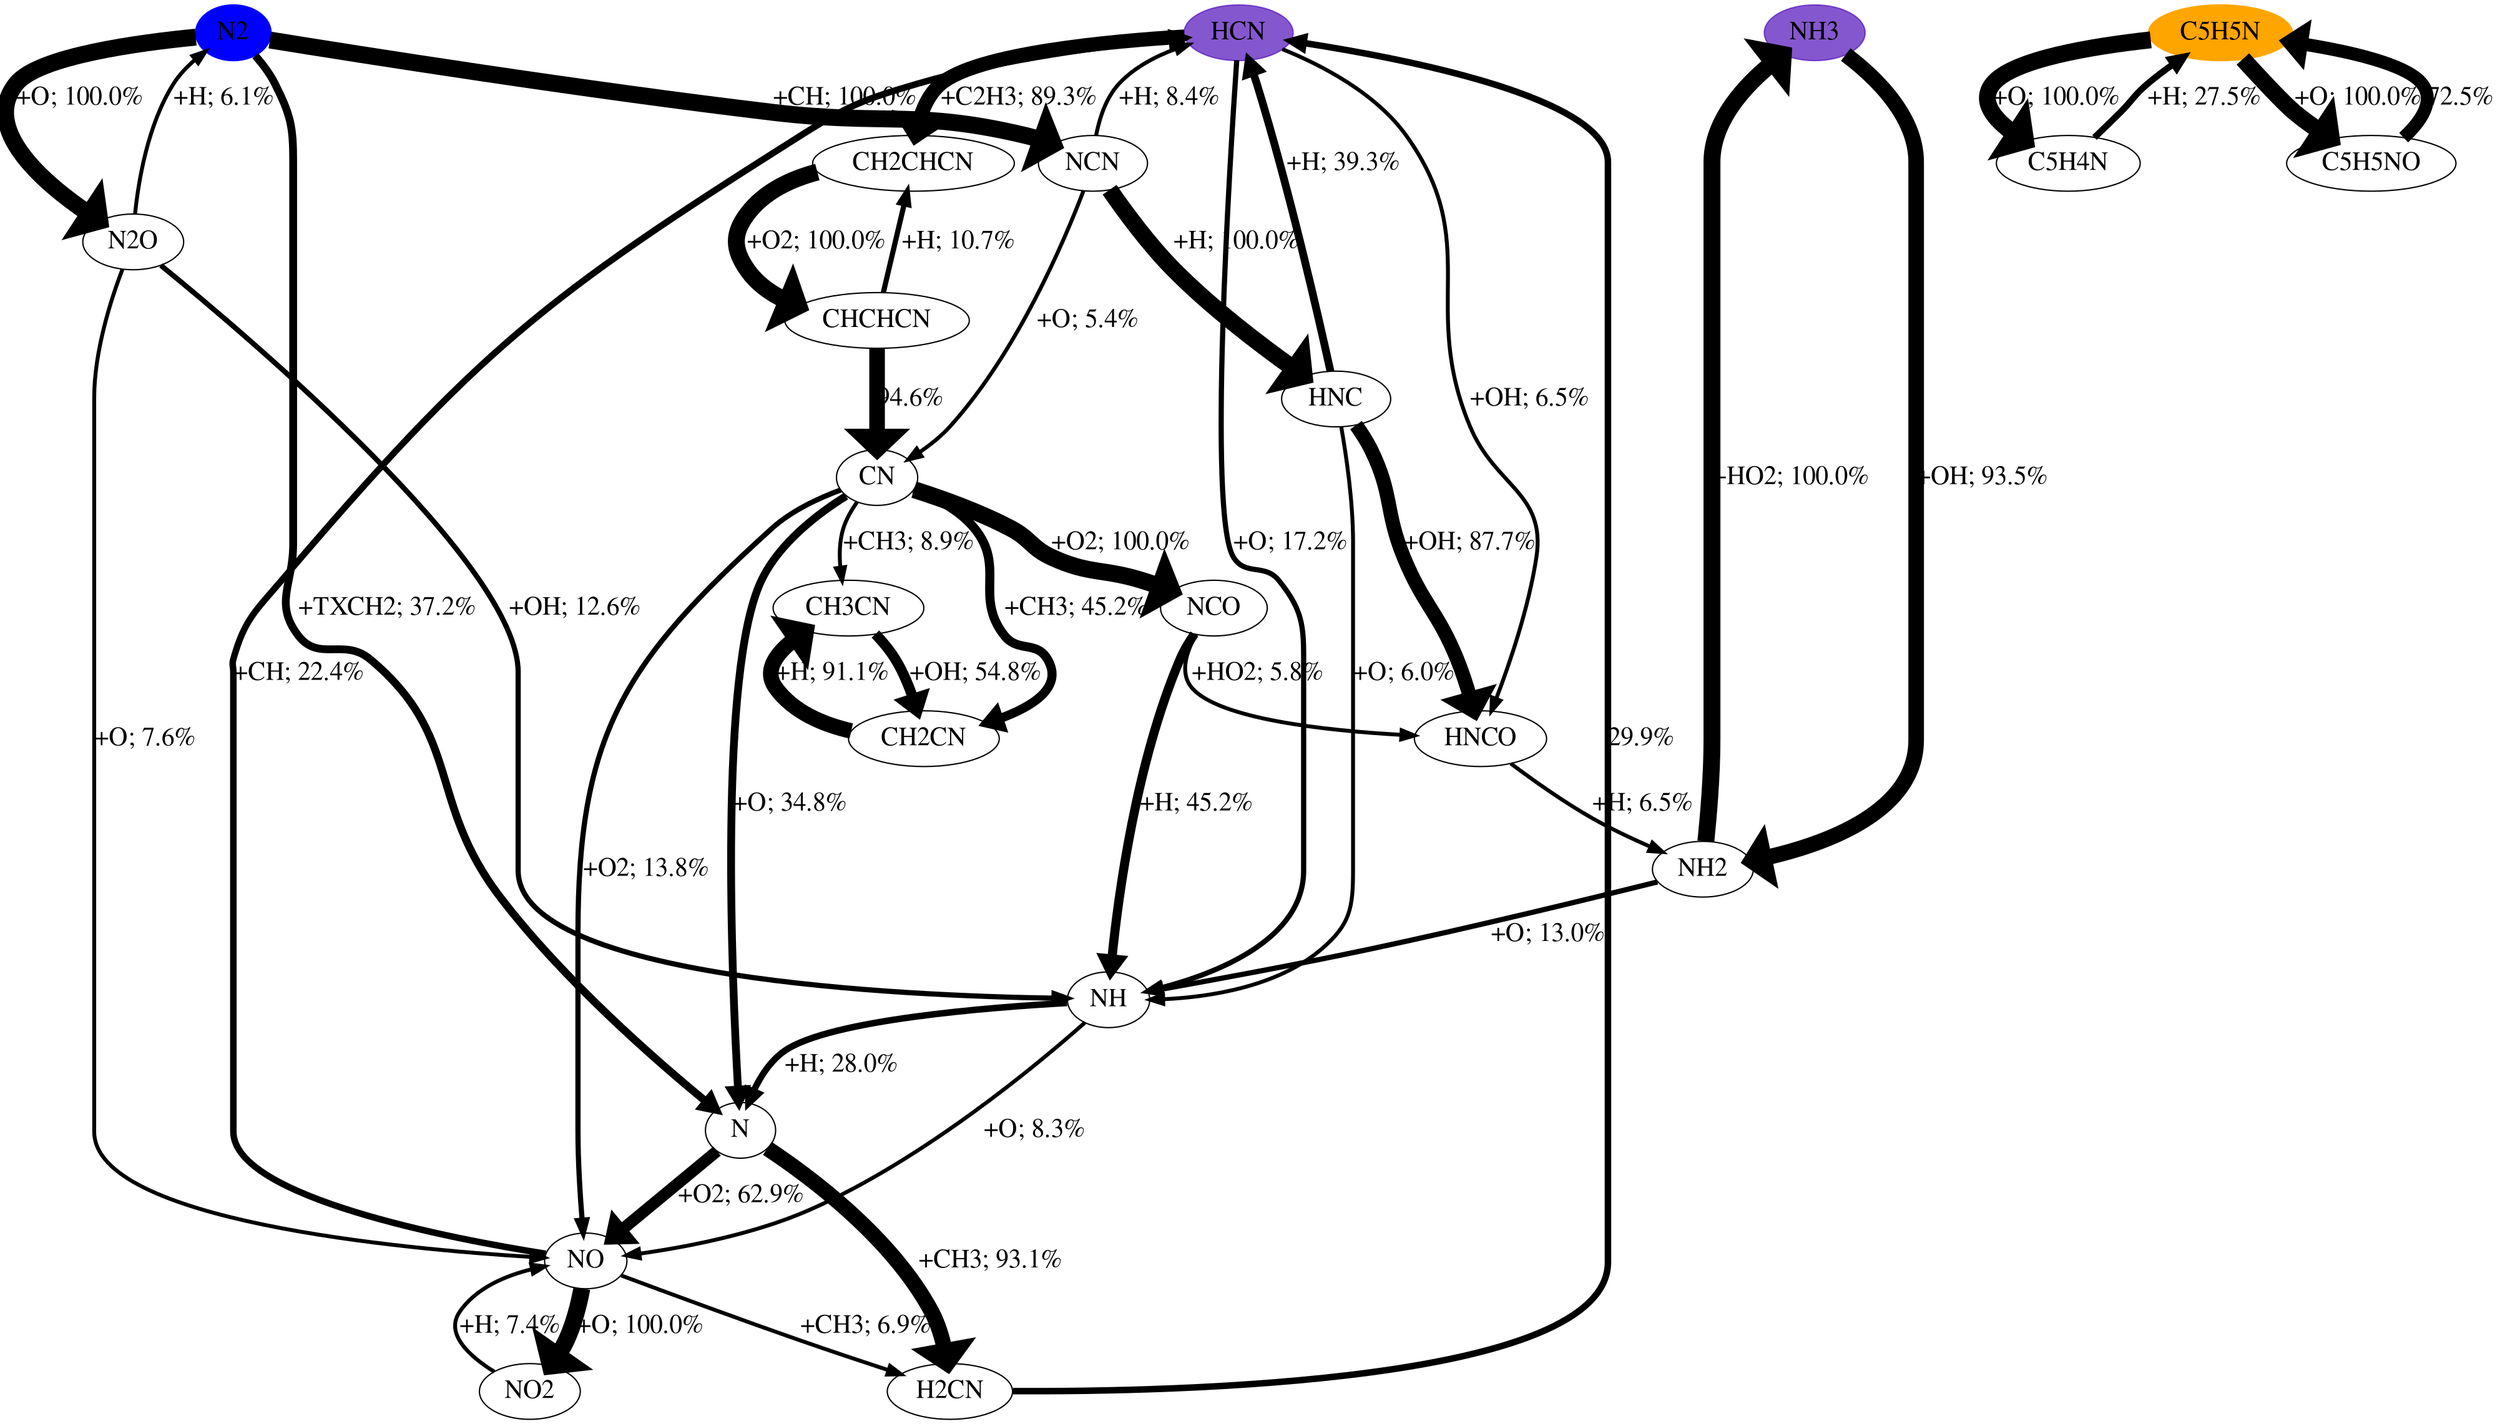 digraph {
    graph [b="0,0,1558,558", rankdir=TB, center=true];
	NO -> NO2 [label="+O; 100.0%" fontcolor=black fontname=Times fontsize=20 penwidth=13]
	NO -> HCN [label="+CH; 22.4%" fontcolor=black fontname=Times fontsize=20 penwidth=5]
	NO -> H2CN [label="+CH3; 6.9%" fontcolor=black fontname=Times fontsize=20 penwidth=3]
	NH3 -> NH2 [label="+OH; 93.5%" fontcolor=black fontname=Times fontsize=20 penwidth=12]
	NO2 -> NO [label="+H; 7.4%" fontcolor=black fontname=Times fontsize=20 penwidth=3]
	C5H5N -> C5H4N [label="+O; 100.0%" fontcolor=black fontname=Times fontsize=20 penwidth=13]
	C5H5N -> C5H5NO [label="+O; 100.0%" fontcolor=black fontname=Times fontsize=20 penwidth=13]
	HCN -> NH [label="+O; 17.2%" fontcolor=black fontname=Times fontsize=20 penwidth=4]
	HCN -> HNCO [label="+OH; 6.5%" fontcolor=black fontname=Times fontsize=20 penwidth=3]
	HCN -> CH2CHCN [label="+C2H3; 89.3%" fontcolor=black fontname=Times fontsize=20 penwidth=11]
	N2 -> N [label="+TXCH2; 37.2%" fontcolor=black fontname=Times fontsize=20 penwidth=6]
	N2 -> N2O [label="+O; 100.0%" fontcolor=black fontname=Times fontsize=20 penwidth=13]
	N2 -> NCN [label="+CH; 100.0%" fontcolor=black fontname=Times fontsize=20 penwidth=13]
	H2CN -> HCN [label="29.9%" fontcolor=black fontname=Times fontsize=20 penwidth=5]
	NH2 -> NH [label="+O; 13.0%" fontcolor=black fontname=Times fontsize=20 penwidth=4]
	NH2 -> NH3 [label="+HO2; 100.0%" fontcolor=black fontname=Times fontsize=20 penwidth=13]
	C5H4N -> C5H5N [label="+H; 27.5%" fontcolor=black fontname=Times fontsize=20 penwidth=5]
	C5H5NO -> C5H5N [label="72.5%" fontcolor=black fontname=Times fontsize=20 penwidth=10]
	NH -> N [label="+H; 28.0%" fontcolor=black fontname=Times fontsize=20 penwidth=5]
	NH -> NO [label="+O; 8.3%" fontcolor=black fontname=Times fontsize=20 penwidth=3]
	HNCO -> NH2 [label="+H; 6.5%" fontcolor=black fontname=Times fontsize=20 penwidth=3]
	CH2CHCN -> CHCHCN [label="+O2; 100.0%" fontcolor=black fontname=Times fontsize=20 penwidth=13]
	N -> NO [label="+O2; 62.9%" fontcolor=black fontname=Times fontsize=20 penwidth=9]
	N -> H2CN [label="+CH3; 93.1%" fontcolor=black fontname=Times fontsize=20 penwidth=12]
	N2O -> N2 [label="+H; 6.1%" fontcolor=black fontname=Times fontsize=20 penwidth=3]
	N2O -> NH [label="+OH; 12.6%" fontcolor=black fontname=Times fontsize=20 penwidth=4]
	N2O -> NO [label="+O; 7.6%" fontcolor=black fontname=Times fontsize=20 penwidth=3]
	NCN -> HCN [label="+H; 8.4%" fontcolor=black fontname=Times fontsize=20 penwidth=3]
	NCN -> HNC [label="+H; 100.0%" fontcolor=black fontname=Times fontsize=20 penwidth=13]
	NCN -> CN [label="+O; 5.4%" fontcolor=black fontname=Times fontsize=20 penwidth=3]
	CHCHCN -> CN [label="94.6%" fontcolor=black fontname=Times fontsize=20 penwidth=12]
	CHCHCN -> CH2CHCN [label="+H; 10.7%" fontcolor=black fontname=Times fontsize=20 penwidth=4]
	HNC -> NH [label="+O; 6.0%" fontcolor=black fontname=Times fontsize=20 penwidth=3]
	HNC -> HCN [label="+H; 39.3%" fontcolor=black fontname=Times fontsize=20 penwidth=6]
	HNC -> HNCO [label="+OH; 87.7%" fontcolor=black fontname=Times fontsize=20 penwidth=11]
	CN -> N [label="+O; 34.8%" fontcolor=black fontname=Times fontsize=20 penwidth=6]
	CN -> NO [label="+O2; 13.8%" fontcolor=black fontname=Times fontsize=20 penwidth=4]
	CN -> NCO [label="+O2; 100.0%" fontcolor=black fontname=Times fontsize=20 penwidth=13]
	CN -> CH3CN [label="+CH3; 8.9%" fontcolor=black fontname=Times fontsize=20 penwidth=3]
	CN -> CH2CN [label="+CH3; 45.2%" fontcolor=black fontname=Times fontsize=20 penwidth=7]
	NCO -> NH [label="+H; 45.2%" fontcolor=black fontname=Times fontsize=20 penwidth=7]
	NCO -> HNCO [label="+HO2; 5.8%" fontcolor=black fontname=Times fontsize=20 penwidth=3]
	CH3CN -> CH2CN [label="+OH; 54.8%" fontcolor=black fontname=Times fontsize=20 penwidth=8]
	CH2CN -> CH3CN [label="+H; 91.1%" fontcolor=black fontname=Times fontsize=20 penwidth=12]
	NO [fontname=Times fontsize=20]
	NH3 [fontname=Times fontsize=20]
	NO2 [fontname=Times fontsize=20]
	C5H5N [fontname=Times fontsize=20]
	HCN [fontname=Times fontsize=20]
	N2 [fontname=Times fontsize=20]
	H2CN [fontname=Times fontsize=20]
	NH2 [fontname=Times fontsize=20]
	C5H4N [fontname=Times fontsize=20]
	C5H5NO [fontname=Times fontsize=20]
	NH [fontname=Times fontsize=20]
	HNCO [fontname=Times fontsize=20]
	CH2CHCN [fontname=Times fontsize=20]
	N [fontname=Times fontsize=20]
	N2O [fontname=Times fontsize=20]
	NCN [fontname=Times fontsize=20]
	CHCHCN [fontname=Times fontsize=20]
	HNC [fontname=Times fontsize=20]
	CN [fontname=Times fontsize=20]
	NCO [fontname=Times fontsize=20]
	CH3CN [fontname=Times fontsize=20]
	CH2CN [fontname=Times fontsize=20]
	HCN [color="#500dbab1" fillcolor="#500dbab1" style=filled]
	NH3 [color="#500dbab1" fillcolor="#500dbab1" style=filled]
	C5H5N [color=orange fillcolor=orange style=filled]
	N2 [color=blue fillcolor=blue style=filled]

    {rank="source"; C5H5N,NH3,HCN,N2}
}